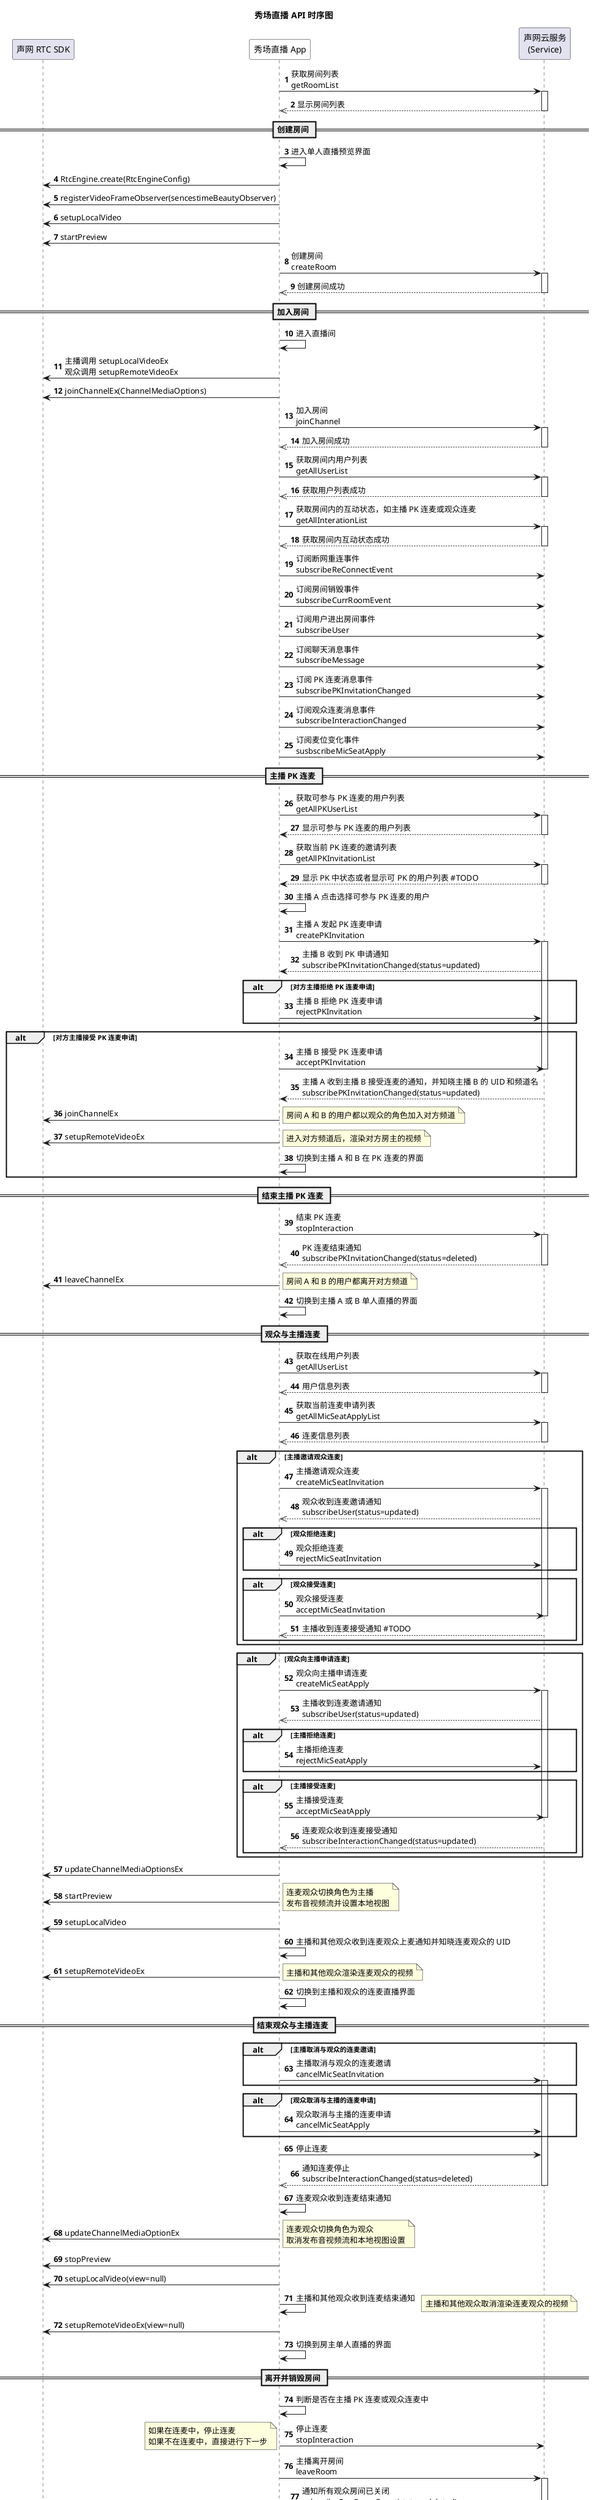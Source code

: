 @startuml
autonumber
title 秀场直播 API 时序图
participant "声网 RTC SDK" as sdk
participant "秀场直播 App" as app #White
participant "声网云服务\n(Service)" as cloud
app -> cloud: 获取房间列表 \ngetRoomList
activate cloud
cloud -->> app: 显示房间列表
deactivate cloud
== 创建房间 ==
app -> app: 进入单人直播预览界面
app -> sdk: RtcEngine.create(RtcEngineConfig)
app -> sdk: registerVideoFrameObserver(sencestimeBeautyObserver)
app -> sdk: setupLocalVideo
app -> sdk: startPreview
app -> cloud: 创建房间 \ncreateRoom
activate cloud
cloud -->> app: 创建房间成功
deactivate cloud
== 加入房间 ==
app -> app: 进入直播间
app -> sdk: 主播调用 setupLocalVideoEx\n观众调用 setupRemoteVideoEx
app -> sdk: joinChannelEx(ChannelMediaOptions)
app -> cloud: 加入房间 \njoinChannel
activate cloud
cloud -->> app: 加入房间成功
deactivate cloud
app -> cloud: 获取房间内用户列表 \ngetAllUserList
activate cloud
cloud -->> app: 获取用户列表成功
deactivate cloud
app -> cloud: 获取房间内的互动状态，如主播 PK 连麦或观众连麦 \ngetAllInterationList
activate cloud
cloud -->> app: 获取房间内互动状态成功
deactivate cloud
app -> cloud: 订阅断网重连事件 \nsubscribeReConnectEvent
app -> cloud: 订阅房间销毁事件 \nsubscribeCurrRoomEvent
app -> cloud: 订阅用户进出房间事件 \nsubscribeUser
app -> cloud: 订阅聊天消息事件 \nsubscribeMessage
app -> cloud: 订阅 PK 连麦消息事件 \nsubscribePKInvitationChanged
app -> cloud: 订阅观众连麦消息事件 \nsubscribeInteractionChanged
app -> cloud: 订阅麦位变化事件 \nsusbscribeMicSeatApply
== 主播 PK 连麦 ==
app -> cloud: 获取可参与 PK 连麦的用户列表 \ngetAllPKUserList
activate cloud
cloud --> app: 显示可参与 PK 连麦的用户列表
deactivate cloud
app -> cloud: 获取当前 PK 连麦的邀请列表 \ngetAllPKInvitationList
activate cloud
cloud --> app: 显示 PK 中状态或者显示可 PK 的用户列表 #TODO
deactivate cloud
app -> app: 主播 A 点击选择可参与 PK 连麦的用户
app -> cloud: 主播 A 发起 PK 连麦申请 \ncreatePKInvitation
activate cloud
cloud --> app: 主播 B 收到 PK 申请通知 \nsubscribePKInvitationChanged(status=updated)
alt 对方主播拒绝 PK 连麦申请
app -> cloud: 主播 B 拒绝 PK 连麦申请 \nrejectPKInvitation
end
alt 对方主播接受 PK 连麦申请
app -> cloud: 主播 B 接受 PK 连麦申请 \nacceptPKInvitation
deactivate cloud
cloud --> app: 主播 A 收到主播 B 接受连麦的通知，并知晓主播 B 的 UID 和频道名 \nsubscribePKInvitationChanged(status=updated)
app -> sdk: joinChannelEx
note right
房间 A 和 B 的用户都以观众的角色加入对方频道
end note
app -> sdk: setupRemoteVideoEx
note right
进入对方频道后，渲染对方房主的视频
end note
app -> app: 切换到主播 A 和 B 在 PK 连麦的界面
end
== 结束主播 PK 连麦 ==
app -> cloud: 结束 PK 连麦 \nstopInteraction
activate cloud
cloud -->> app: PK 连麦结束通知 \nsubscribePKInvitationChanged(status=deleted)
deactivate cloud
app -> sdk:  leaveChannelEx
note right
房间 A 和 B 的用户都离开对方频道
end note
app -> app: 切换到主播 A 或 B 单人直播的界面
== 观众与主播连麦 ==
app -> cloud: 获取在线用户列表 \ngetAllUserList
activate cloud
cloud -->> app: 用户信息列表
deactivate cloud
app -> cloud: 获取当前连麦申请列表 \ngetAllMicSeatApplyList
activate cloud
cloud -->> app: 连麦信息列表
deactivate cloud
alt 主播邀请观众连麦
app -> cloud: 主播邀请观众连麦 \ncreateMicSeatInvitation
activate cloud
cloud -->> app: 观众收到连麦邀请通知 \nsubscribeUser(status=updated)
alt 观众拒绝连麦
app -> cloud: 观众拒绝连麦 \nrejectMicSeatInvitation
end
alt 观众接受连麦
app -> cloud: 观众接受连麦 \nacceptMicSeatInvitation
deactivate cloud
cloud -->> app: 主播收到连麦接受通知 #TODO
end
end
alt 观众向主播申请连麦
app -> cloud: 观众向主播申请连麦 \ncreateMicSeatApply
activate cloud
cloud -->> app: 主播收到连麦邀请通知 \nsubscribeUser(status=updated)
alt 主播拒绝连麦
app -> cloud: 主播拒绝连麦 \nrejectMicSeatApply
end
alt 主播接受连麦
app -> cloud: 主播接受连麦 \nacceptMicSeatApply
deactivate cloud
cloud -->> app: 连麦观众收到连麦接受通知 \nsubscribeInteractionChanged(status=updated)
end
end
app -> sdk: updateChannelMediaOptionsEx
app -> sdk: startPreview
note right
连麦观众切换角色为主播
发布音视频流并设置本地视图
end note
app -> sdk: setupLocalVideo
app -> app: 主播和其他观众收到连麦观众上麦通知并知晓连麦观众的 UID
app -> sdk: setupRemoteVideoEx
note right
主播和其他观众渲染连麦观众的视频
end note
app -> app: 切换到主播和观众的连麦直播界面
== 结束观众与主播连麦 ==
alt 主播取消与观众的连麦邀请
app -> cloud: 主播取消与观众的连麦邀请 \ncancelMicSeatInvitation
activate cloud
end
alt 观众取消与主播的连麦申请
app -> cloud: 观众取消与主播的连麦申请 \ncancelMicSeatApply
end
app -> cloud: 停止连麦
cloud -->> app: 通知连麦停止 \nsubscribeInteractionChanged(status=deleted)
deactivate cloud
app -> app: 连麦观众收到连麦结束通知
app -> sdk: updateChannelMediaOptionEx
note right
连麦观众切换角色为观众
取消发布音视频流和本地视图设置
end note
app -> sdk: stopPreview
app -> sdk: setupLocalVideo(view=null)
app -> app: 主播和其他观众收到连麦结束通知
note right
主播和其他观众取消渲染连麦观众的视频
end note
app -> sdk: setupRemoteVideoEx(view=null)
app -> app: 切换到房主单人直播的界面
== 离开并销毁房间 ==
app -> app: 判断是否在主播 PK 连麦或观众连麦中
app -> cloud: 停止连麦 \nstopInteraction
note left
如果在连麦中，停止连麦
如果不在连麦中，直接进行下一步
end note
app -> cloud: 主播离开房间 \nleaveRoom
activate cloud
cloud -->> app: 通知所有观众房间已关闭 \nsubscribeCurrRoomEvent(status=deleted)
deactivate cloud
app -> cloud: 观众离开房间 \nleaveRoom
activate cloud
cloud -->> app: 通知所有用户并刷新用户列表 \nsusbscribeUser(status=updated)
deactivate cloud
app -> sdk: leaveChannel
app -> sdk: RtcEngine.destroy
app -> app: 回到房间列表界面
@enduml